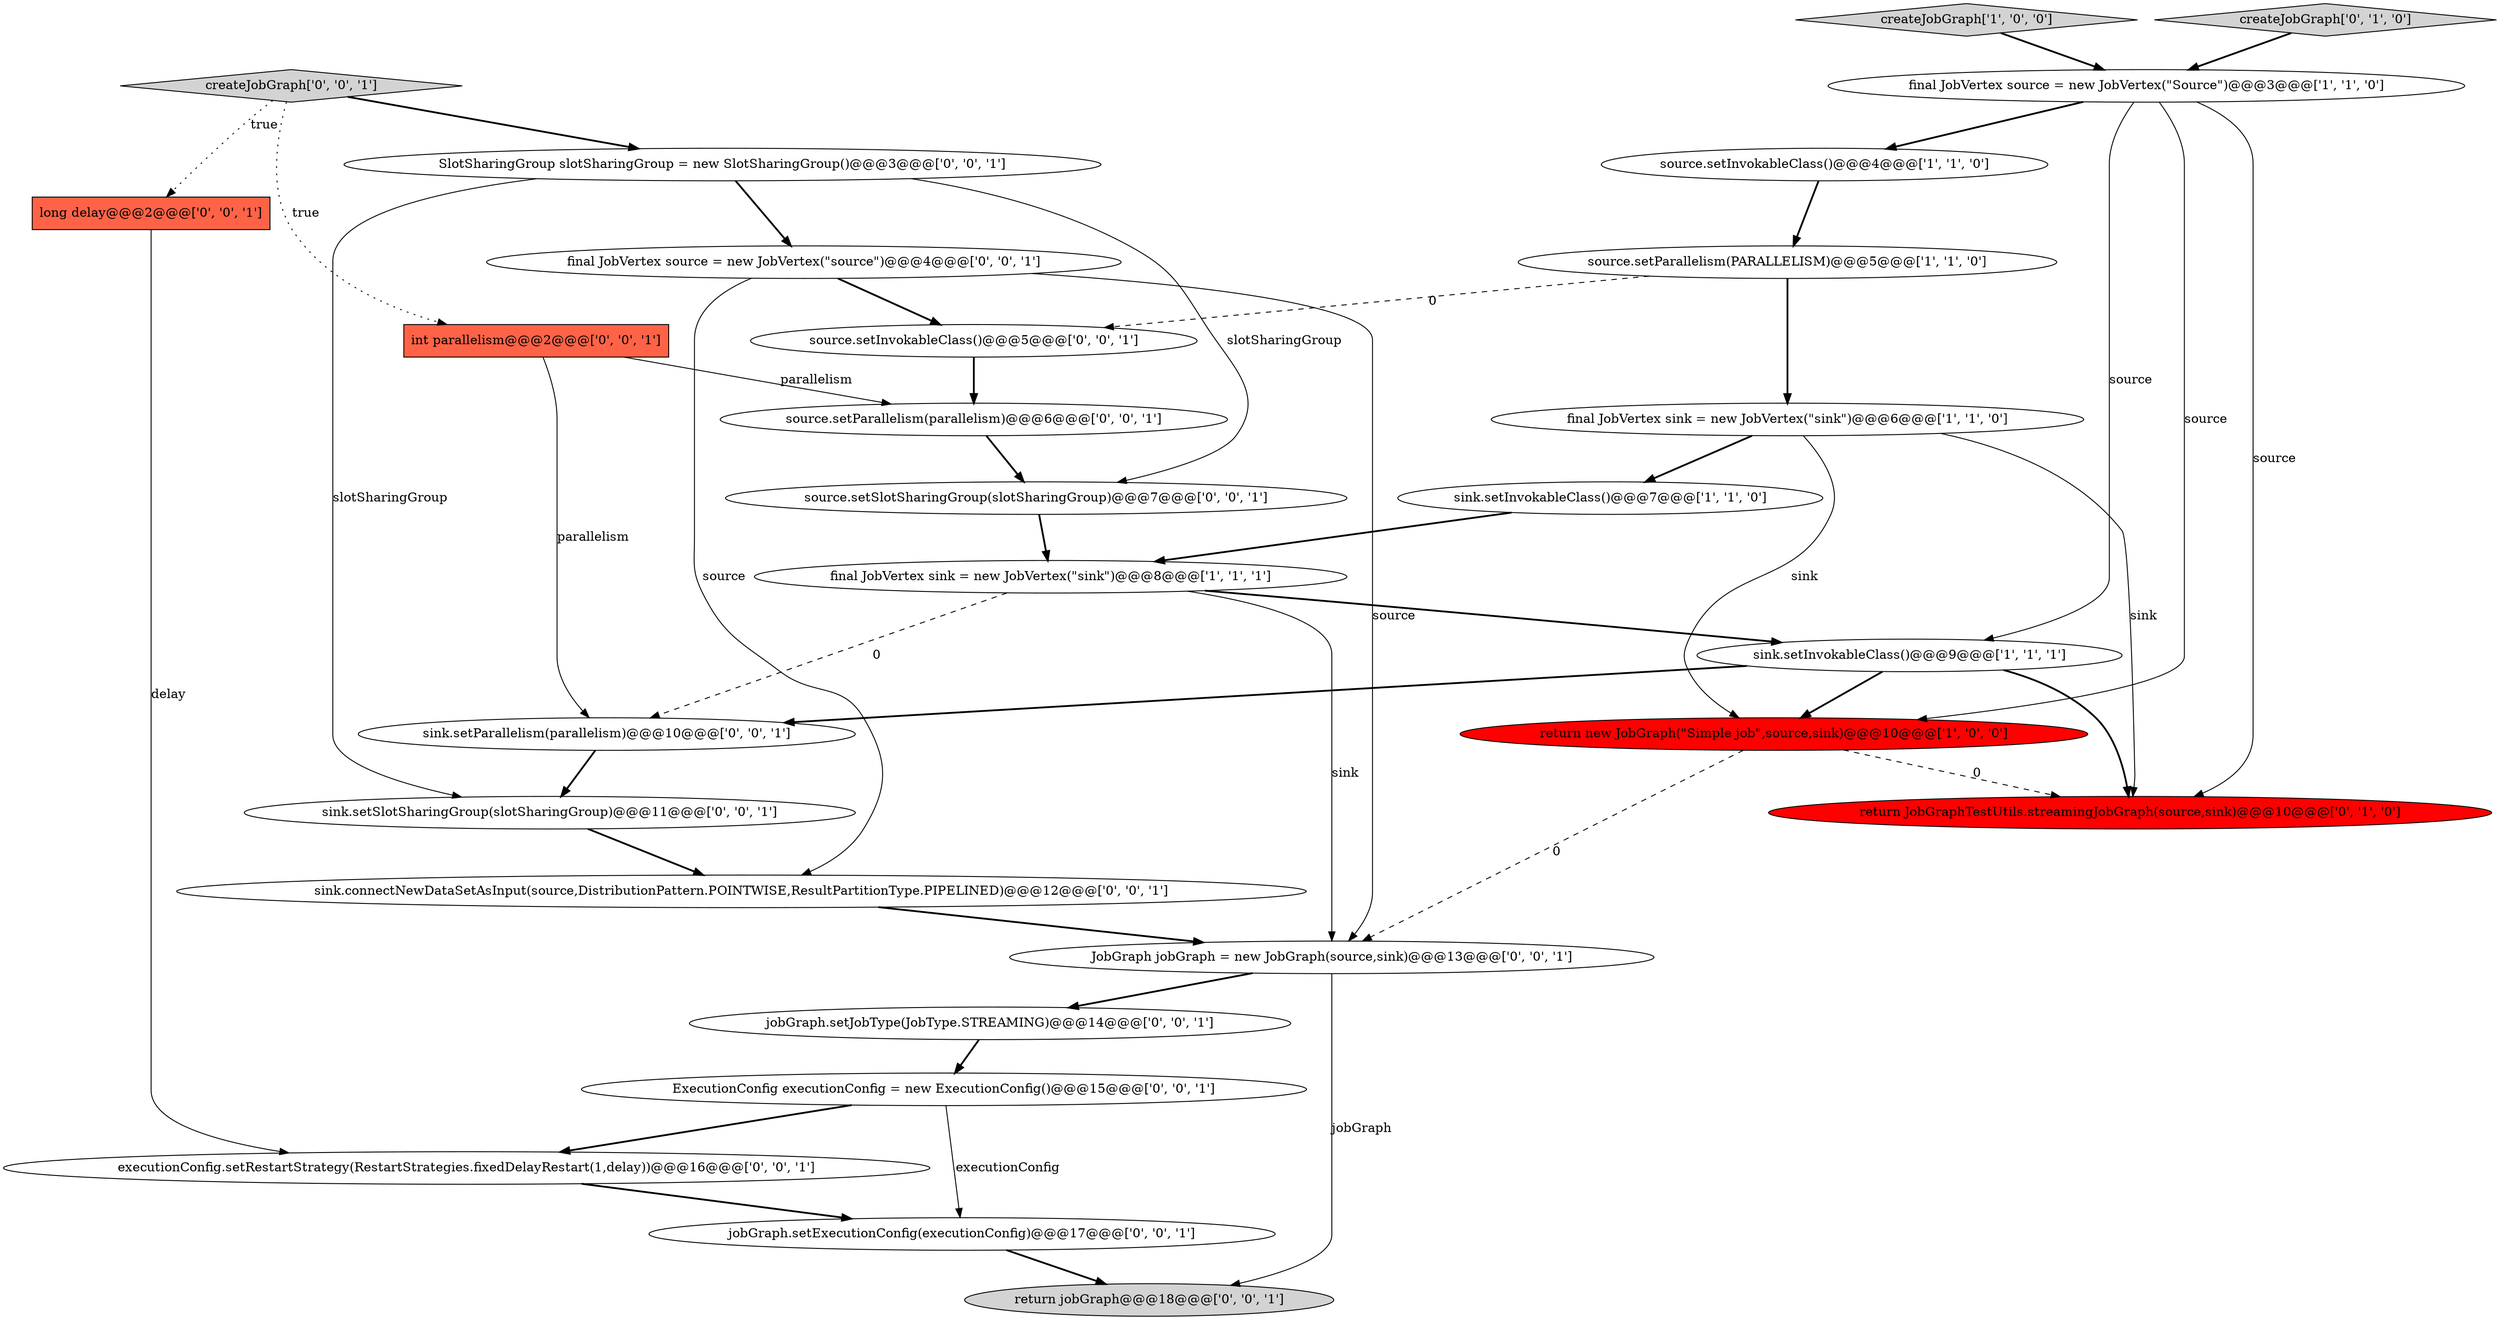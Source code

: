 digraph {
9 [style = filled, label = "return JobGraphTestUtils.streamingJobGraph(source,sink)@@@10@@@['0', '1', '0']", fillcolor = red, shape = ellipse image = "AAA1AAABBB2BBB"];
16 [style = filled, label = "source.setParallelism(parallelism)@@@6@@@['0', '0', '1']", fillcolor = white, shape = ellipse image = "AAA0AAABBB3BBB"];
4 [style = filled, label = "source.setInvokableClass()@@@4@@@['1', '1', '0']", fillcolor = white, shape = ellipse image = "AAA0AAABBB1BBB"];
8 [style = filled, label = "return new JobGraph(\"Simple job\",source,sink)@@@10@@@['1', '0', '0']", fillcolor = red, shape = ellipse image = "AAA1AAABBB1BBB"];
11 [style = filled, label = "final JobVertex source = new JobVertex(\"source\")@@@4@@@['0', '0', '1']", fillcolor = white, shape = ellipse image = "AAA0AAABBB3BBB"];
7 [style = filled, label = "final JobVertex source = new JobVertex(\"Source\")@@@3@@@['1', '1', '0']", fillcolor = white, shape = ellipse image = "AAA0AAABBB1BBB"];
0 [style = filled, label = "createJobGraph['1', '0', '0']", fillcolor = lightgray, shape = diamond image = "AAA0AAABBB1BBB"];
20 [style = filled, label = "createJobGraph['0', '0', '1']", fillcolor = lightgray, shape = diamond image = "AAA0AAABBB3BBB"];
19 [style = filled, label = "sink.setSlotSharingGroup(slotSharingGroup)@@@11@@@['0', '0', '1']", fillcolor = white, shape = ellipse image = "AAA0AAABBB3BBB"];
13 [style = filled, label = "ExecutionConfig executionConfig = new ExecutionConfig()@@@15@@@['0', '0', '1']", fillcolor = white, shape = ellipse image = "AAA0AAABBB3BBB"];
2 [style = filled, label = "final JobVertex sink = new JobVertex(\"sink\")@@@8@@@['1', '1', '1']", fillcolor = white, shape = ellipse image = "AAA0AAABBB1BBB"];
23 [style = filled, label = "jobGraph.setJobType(JobType.STREAMING)@@@14@@@['0', '0', '1']", fillcolor = white, shape = ellipse image = "AAA0AAABBB3BBB"];
26 [style = filled, label = "jobGraph.setExecutionConfig(executionConfig)@@@17@@@['0', '0', '1']", fillcolor = white, shape = ellipse image = "AAA0AAABBB3BBB"];
1 [style = filled, label = "source.setParallelism(PARALLELISM)@@@5@@@['1', '1', '0']", fillcolor = white, shape = ellipse image = "AAA0AAABBB1BBB"];
25 [style = filled, label = "JobGraph jobGraph = new JobGraph(source,sink)@@@13@@@['0', '0', '1']", fillcolor = white, shape = ellipse image = "AAA0AAABBB3BBB"];
21 [style = filled, label = "sink.connectNewDataSetAsInput(source,DistributionPattern.POINTWISE,ResultPartitionType.PIPELINED)@@@12@@@['0', '0', '1']", fillcolor = white, shape = ellipse image = "AAA0AAABBB3BBB"];
10 [style = filled, label = "createJobGraph['0', '1', '0']", fillcolor = lightgray, shape = diamond image = "AAA0AAABBB2BBB"];
27 [style = filled, label = "return jobGraph@@@18@@@['0', '0', '1']", fillcolor = lightgray, shape = ellipse image = "AAA0AAABBB3BBB"];
18 [style = filled, label = "long delay@@@2@@@['0', '0', '1']", fillcolor = tomato, shape = box image = "AAA0AAABBB3BBB"];
6 [style = filled, label = "final JobVertex sink = new JobVertex(\"sink\")@@@6@@@['1', '1', '0']", fillcolor = white, shape = ellipse image = "AAA0AAABBB1BBB"];
24 [style = filled, label = "int parallelism@@@2@@@['0', '0', '1']", fillcolor = tomato, shape = box image = "AAA0AAABBB3BBB"];
5 [style = filled, label = "sink.setInvokableClass()@@@7@@@['1', '1', '0']", fillcolor = white, shape = ellipse image = "AAA0AAABBB1BBB"];
22 [style = filled, label = "SlotSharingGroup slotSharingGroup = new SlotSharingGroup()@@@3@@@['0', '0', '1']", fillcolor = white, shape = ellipse image = "AAA0AAABBB3BBB"];
12 [style = filled, label = "source.setInvokableClass()@@@5@@@['0', '0', '1']", fillcolor = white, shape = ellipse image = "AAA0AAABBB3BBB"];
15 [style = filled, label = "executionConfig.setRestartStrategy(RestartStrategies.fixedDelayRestart(1,delay))@@@16@@@['0', '0', '1']", fillcolor = white, shape = ellipse image = "AAA0AAABBB3BBB"];
3 [style = filled, label = "sink.setInvokableClass()@@@9@@@['1', '1', '1']", fillcolor = white, shape = ellipse image = "AAA0AAABBB1BBB"];
14 [style = filled, label = "sink.setParallelism(parallelism)@@@10@@@['0', '0', '1']", fillcolor = white, shape = ellipse image = "AAA0AAABBB3BBB"];
17 [style = filled, label = "source.setSlotSharingGroup(slotSharingGroup)@@@7@@@['0', '0', '1']", fillcolor = white, shape = ellipse image = "AAA0AAABBB3BBB"];
6->9 [style = solid, label="sink"];
24->14 [style = solid, label="parallelism"];
20->24 [style = dotted, label="true"];
25->23 [style = bold, label=""];
2->3 [style = bold, label=""];
24->16 [style = solid, label="parallelism"];
3->14 [style = bold, label=""];
25->27 [style = solid, label="jobGraph"];
22->19 [style = solid, label="slotSharingGroup"];
13->26 [style = solid, label="executionConfig"];
14->19 [style = bold, label=""];
11->12 [style = bold, label=""];
12->16 [style = bold, label=""];
7->4 [style = bold, label=""];
16->17 [style = bold, label=""];
21->25 [style = bold, label=""];
10->7 [style = bold, label=""];
15->26 [style = bold, label=""];
0->7 [style = bold, label=""];
20->22 [style = bold, label=""];
7->3 [style = solid, label="source"];
3->9 [style = bold, label=""];
7->9 [style = solid, label="source"];
18->15 [style = solid, label="delay"];
8->9 [style = dashed, label="0"];
6->5 [style = bold, label=""];
5->2 [style = bold, label=""];
26->27 [style = bold, label=""];
7->8 [style = solid, label="source"];
1->6 [style = bold, label=""];
1->12 [style = dashed, label="0"];
2->25 [style = solid, label="sink"];
2->14 [style = dashed, label="0"];
17->2 [style = bold, label=""];
23->13 [style = bold, label=""];
3->8 [style = bold, label=""];
20->18 [style = dotted, label="true"];
11->25 [style = solid, label="source"];
8->25 [style = dashed, label="0"];
22->17 [style = solid, label="slotSharingGroup"];
4->1 [style = bold, label=""];
11->21 [style = solid, label="source"];
13->15 [style = bold, label=""];
6->8 [style = solid, label="sink"];
22->11 [style = bold, label=""];
19->21 [style = bold, label=""];
}
